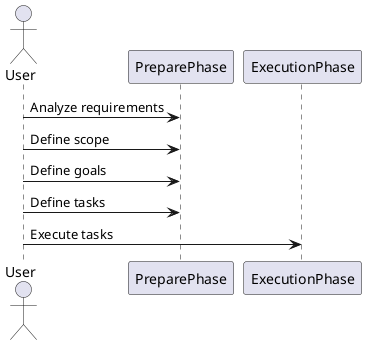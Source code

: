 
       ┌─┐
       ║"│
       └┬┘
       ┌┼┐
        │              ┌────────────┐          ┌──────────────┐
       ┌┴┐             │PreparePhase│          │ExecutionPhase│
      User             └─────┬──────┘          └──────┬───────┘
       │ Analyze requirements│                        │
       │ ────────────────────>                        │
       │                     │                        │
       │     Define scope    │                        │
       │ ────────────────────>                        │
       │                     │                        │
       │     Define goals    │                        │
       │ ────────────────────>                        │
       │                     │                        │
       │     Define tasks    │                        │
       │ ────────────────────>                        │
       │                     │                        │
       │                 Execute tasks                │
       │ ─────────────────────────────────────────────>
      User             ┌─────┴──────┐          ┌──────┴───────┐
       ┌─┐             │PreparePhase│          │ExecutionPhase│
       ║"│             └────────────┘          └──────────────┘
       └┬┘
       ┌┼┐
        │
       ┌┴┐

@startuml
actor User

User -> PreparePhase : Analyze requirements
User -> PreparePhase : Define scope
User -> PreparePhase : Define goals
User -> PreparePhase : Define tasks

User -> ExecutionPhase : Execute tasks
@enduml
